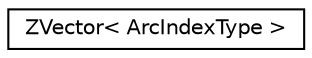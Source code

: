 digraph "Graphical Class Hierarchy"
{
 // LATEX_PDF_SIZE
  edge [fontname="Helvetica",fontsize="10",labelfontname="Helvetica",labelfontsize="10"];
  node [fontname="Helvetica",fontsize="10",shape=record];
  rankdir="LR";
  Node0 [label="ZVector\< ArcIndexType \>",height=0.2,width=0.4,color="black", fillcolor="white", style="filled",URL="$classoperations__research_1_1_z_vector.html",tooltip=" "];
}
